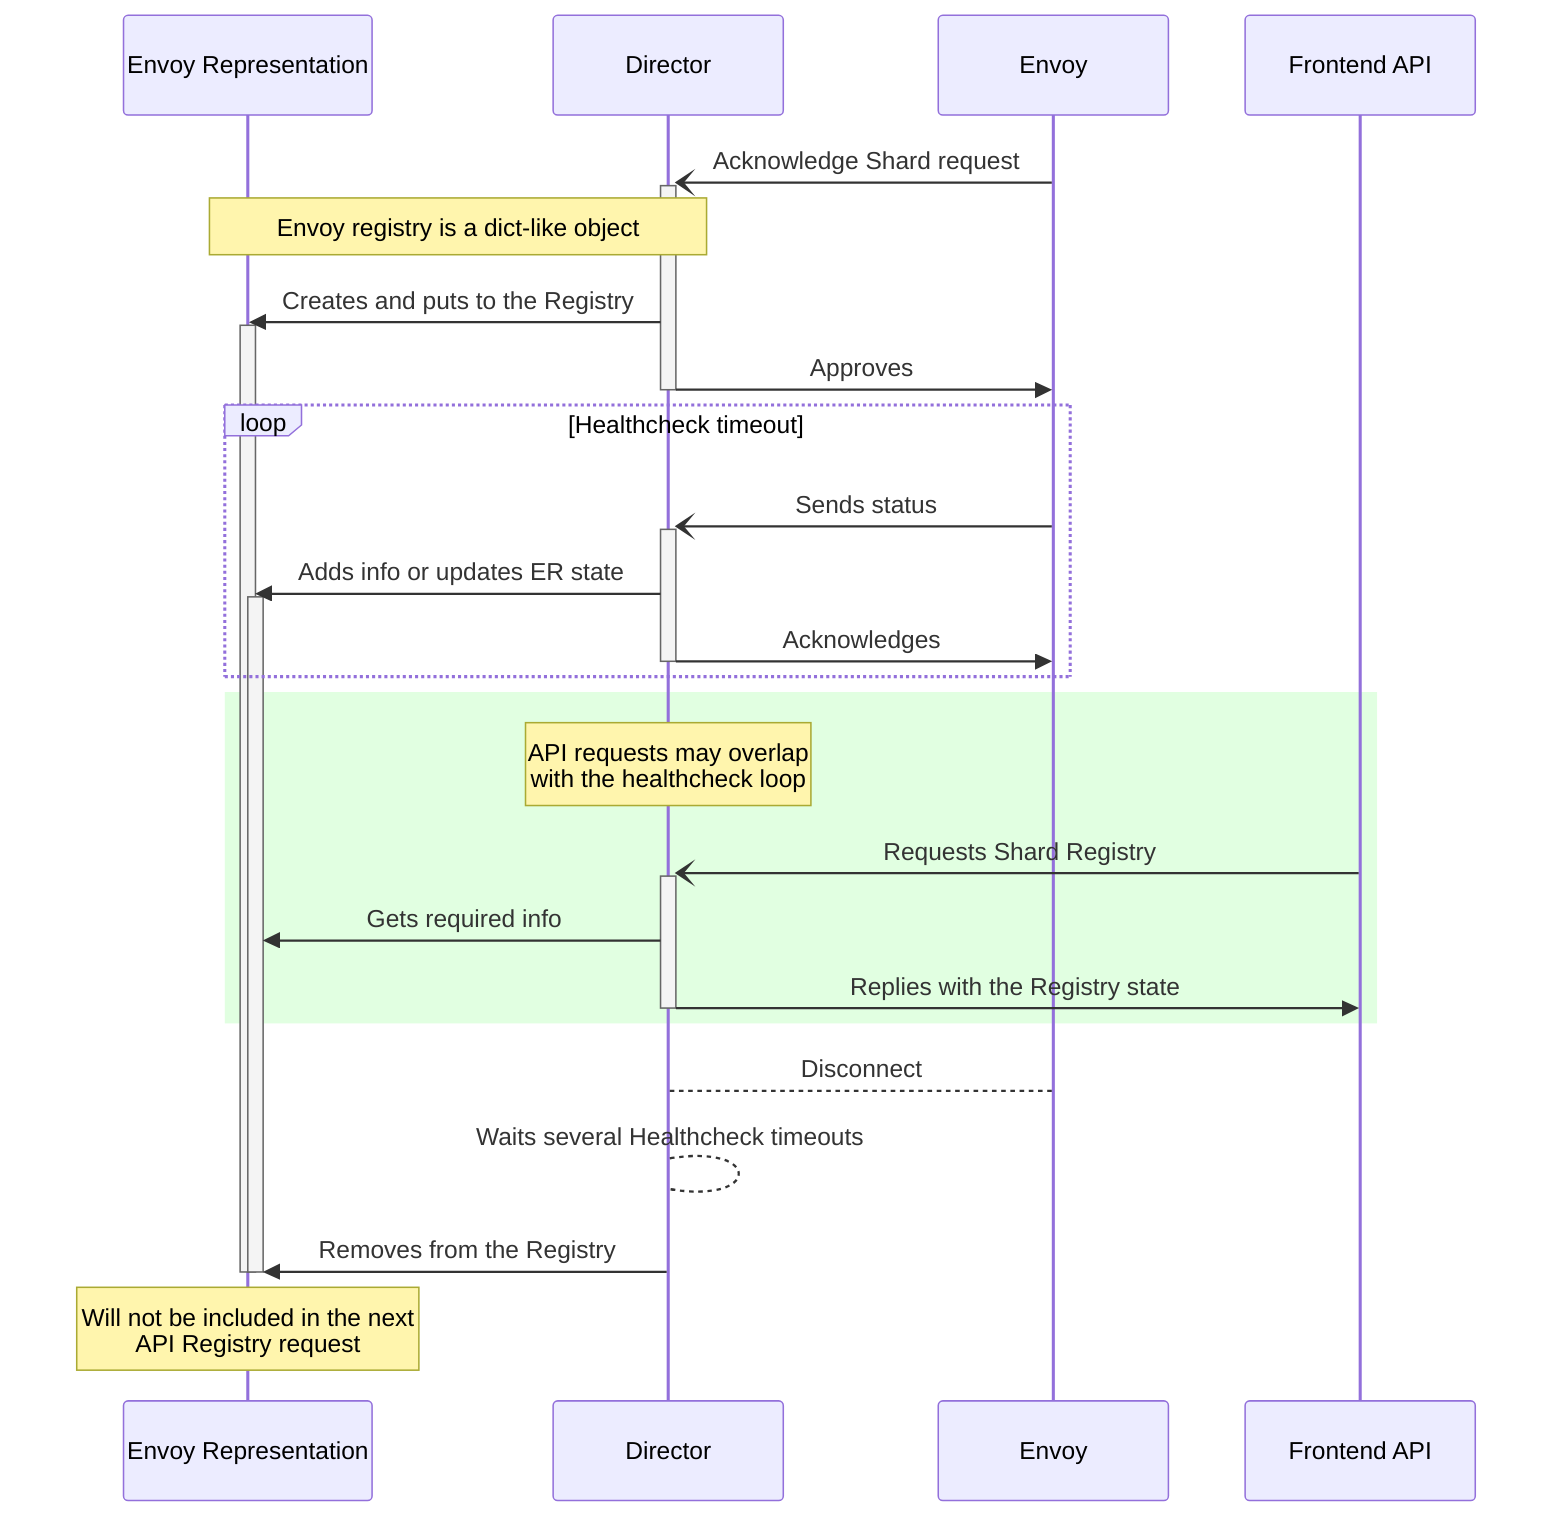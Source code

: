 sequenceDiagram
  participant ER as Envoy Representation
  participant D as Director
  participant E as Envoy
  participant F as Frontend API

  E-)+D: Acknowledge Shard request
  note over ER,D: Envoy registry is a dict-like object
  D->>ER: Creates and puts to the Registry
  activate ER
  D->>-E: Approves
  loop Healthcheck timeout
    E-)+D: Sends status
    D->>ER: Adds info or updates ER state
    activate ER
    D->>-E: Acknowledges
  end
  rect rgb(225, 255, 225)
    Note over D: API requests may overlap <br>with the healthcheck loop
    F-)+D: Requests Shard Registry
    D->>ER: Gets required info
    D->>-F: Replies with the Registry state
  end
  D-->E: Disconnect
  D-->D: Waits several Healthcheck timeouts
  D->>ER: Removes from the Registry
  deactivate ER
  deactivate ER
  Note over ER: Will not be included in the next <br>API Registry request